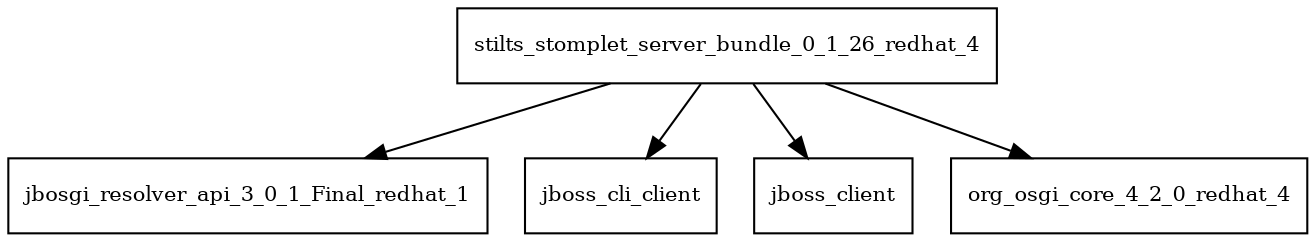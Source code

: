 digraph stilts_stomplet_server_bundle_0_1_26_redhat_4_dependencies {
  node [shape = box, fontsize=10.0];
  stilts_stomplet_server_bundle_0_1_26_redhat_4 -> jbosgi_resolver_api_3_0_1_Final_redhat_1;
  stilts_stomplet_server_bundle_0_1_26_redhat_4 -> jboss_cli_client;
  stilts_stomplet_server_bundle_0_1_26_redhat_4 -> jboss_client;
  stilts_stomplet_server_bundle_0_1_26_redhat_4 -> org_osgi_core_4_2_0_redhat_4;
}
